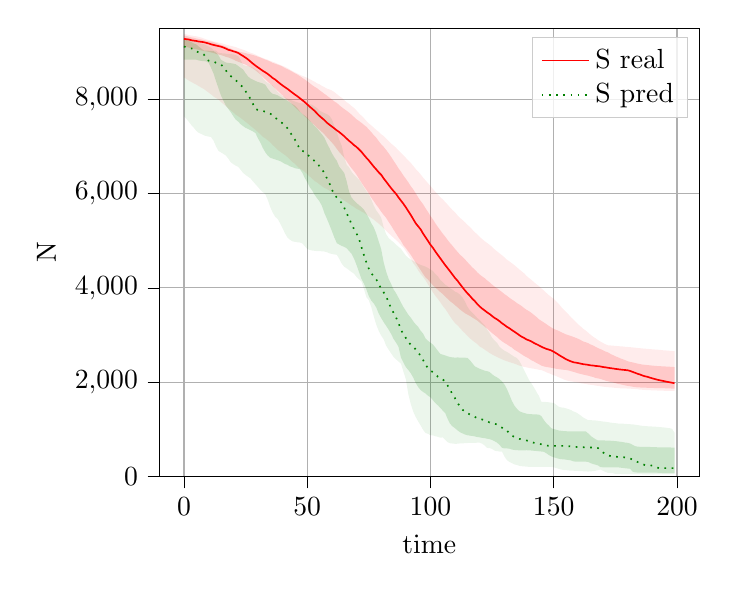 % This file was created by tikzplotlib v0.9.8.
\begin{tikzpicture}

\begin{axis}[
legend cell align={left},
legend style={fill opacity=0.8, draw opacity=1, text opacity=1, draw=white!80!black},
tick align=outside,
tick pos=left,
x grid style={white!69.02!black},
xlabel={time},
xmajorgrids,
xmin=-9.95, xmax=208.95,
xtick style={color=black},
y grid style={white!69.02!black},
ylabel={N},
ymajorgrids,
ymin=0, ymax=9502,
ytick style={color=black}
]
\path [fill=red, fill opacity=0.15]
(axis cs:0,9347.25)
--(axis cs:0,9115.75)
--(axis cs:1,9107.25)
--(axis cs:2,9090.5)
--(axis cs:3,9077.75)
--(axis cs:4,9065.5)
--(axis cs:5,9054)
--(axis cs:6,9044.5)
--(axis cs:7,9032.25)
--(axis cs:8,9020.25)
--(axis cs:9,9011.5)
--(axis cs:10,9002)
--(axis cs:11,8988.25)
--(axis cs:12,8978)
--(axis cs:13,8958.25)
--(axis cs:14,8945)
--(axis cs:15,8932.25)
--(axis cs:16,8916.25)
--(axis cs:17,8895.5)
--(axis cs:18,8881.75)
--(axis cs:19,8861.5)
--(axis cs:20,8839.75)
--(axis cs:21,8811.75)
--(axis cs:22,8790.75)
--(axis cs:23,8772)
--(axis cs:24,8749.5)
--(axis cs:25,8730.5)
--(axis cs:26,8703)
--(axis cs:27,8677.25)
--(axis cs:28,8646.5)
--(axis cs:29,8609.5)
--(axis cs:30,8565)
--(axis cs:31,8525.25)
--(axis cs:32,8469)
--(axis cs:33,8419.75)
--(axis cs:34,8368.75)
--(axis cs:35,8324.5)
--(axis cs:36,8275.75)
--(axis cs:37,8227)
--(axis cs:38,8178.25)
--(axis cs:39,8128.75)
--(axis cs:40,8080)
--(axis cs:41,8025.75)
--(axis cs:42,7976.75)
--(axis cs:43,7933.5)
--(axis cs:44,7886)
--(axis cs:45,7830)
--(axis cs:46,7782.25)
--(axis cs:47,7734.25)
--(axis cs:48,7688)
--(axis cs:49,7633.25)
--(axis cs:50,7587.25)
--(axis cs:51,7539)
--(axis cs:52,7493.25)
--(axis cs:53,7444.5)
--(axis cs:54,7390.25)
--(axis cs:55,7347.75)
--(axis cs:56,7302)
--(axis cs:57,7250.75)
--(axis cs:58,7191)
--(axis cs:59,7135)
--(axis cs:60,7079.5)
--(axis cs:61,7017.5)
--(axis cs:62,6943.75)
--(axis cs:63,6876.25)
--(axis cs:64,6818.5)
--(axis cs:65,6754.75)
--(axis cs:66,6682)
--(axis cs:67,6601)
--(axis cs:68,6532.25)
--(axis cs:69,6470)
--(axis cs:70,6396)
--(axis cs:71,6311.75)
--(axis cs:72,6231)
--(axis cs:73,6151.25)
--(axis cs:74,6075)
--(axis cs:75,5997.5)
--(axis cs:76,5909)
--(axis cs:77,5837)
--(axis cs:78,5760.25)
--(axis cs:79,5691)
--(axis cs:80,5613.75)
--(axis cs:81,5545.75)
--(axis cs:82,5483.25)
--(axis cs:83,5397.5)
--(axis cs:84,5321)
--(axis cs:85,5234.25)
--(axis cs:86,5153.5)
--(axis cs:87,5070.5)
--(axis cs:88,4996.25)
--(axis cs:89,4905.25)
--(axis cs:90,4841)
--(axis cs:91,4771)
--(axis cs:92,4699.75)
--(axis cs:93,4614.5)
--(axis cs:94,4536.75)
--(axis cs:95,4452.5)
--(axis cs:96,4374)
--(axis cs:97,4294.75)
--(axis cs:98,4220.5)
--(axis cs:99,4173.5)
--(axis cs:100,4109.25)
--(axis cs:101,4053)
--(axis cs:102,4005)
--(axis cs:103,3957.25)
--(axis cs:104,3909.75)
--(axis cs:105,3867)
--(axis cs:106,3810.25)
--(axis cs:107,3764.5)
--(axis cs:108,3714.25)
--(axis cs:109,3675.25)
--(axis cs:110,3629)
--(axis cs:111,3585.75)
--(axis cs:112,3537.75)
--(axis cs:113,3500.25)
--(axis cs:114,3459)
--(axis cs:115,3432)
--(axis cs:116,3403.5)
--(axis cs:117,3370)
--(axis cs:118,3337.5)
--(axis cs:119,3303.75)
--(axis cs:120,3259.75)
--(axis cs:121,3218)
--(axis cs:122,3176.5)
--(axis cs:123,3134)
--(axis cs:124,3085.25)
--(axis cs:125,3041.5)
--(axis cs:126,2998.75)
--(axis cs:127,2958.5)
--(axis cs:128,2908.25)
--(axis cs:129,2867)
--(axis cs:130,2831.5)
--(axis cs:131,2801.25)
--(axis cs:132,2764.5)
--(axis cs:133,2734)
--(axis cs:134,2689)
--(axis cs:135,2658.5)
--(axis cs:136,2625.25)
--(axis cs:137,2589.75)
--(axis cs:138,2555.75)
--(axis cs:139,2528.75)
--(axis cs:140,2498.25)
--(axis cs:141,2461.25)
--(axis cs:142,2438.75)
--(axis cs:143,2407.25)
--(axis cs:144,2381.75)
--(axis cs:145,2350.5)
--(axis cs:146,2333.75)
--(axis cs:147,2321.75)
--(axis cs:148,2314.5)
--(axis cs:149,2304.75)
--(axis cs:150,2295.5)
--(axis cs:151,2283.25)
--(axis cs:152,2276.25)
--(axis cs:153,2269)
--(axis cs:154,2263)
--(axis cs:155,2258.5)
--(axis cs:156,2248.25)
--(axis cs:157,2232.75)
--(axis cs:158,2219.5)
--(axis cs:159,2203.25)
--(axis cs:160,2185.75)
--(axis cs:161,2173.25)
--(axis cs:162,2160)
--(axis cs:163,2148.75)
--(axis cs:164,2137.75)
--(axis cs:165,2120.75)
--(axis cs:166,2109.75)
--(axis cs:167,2087.5)
--(axis cs:168,2079.75)
--(axis cs:169,2068)
--(axis cs:170,2049.25)
--(axis cs:171,2032.25)
--(axis cs:172,2018.5)
--(axis cs:173,2005.5)
--(axis cs:174,1994)
--(axis cs:175,1980)
--(axis cs:176,1963.5)
--(axis cs:177,1954.5)
--(axis cs:178,1943.25)
--(axis cs:179,1931.5)
--(axis cs:180,1920.75)
--(axis cs:181,1913.5)
--(axis cs:182,1904.25)
--(axis cs:183,1895)
--(axis cs:184,1890)
--(axis cs:185,1887.25)
--(axis cs:186,1886)
--(axis cs:187,1883.75)
--(axis cs:188,1880.75)
--(axis cs:189,1880)
--(axis cs:190,1877)
--(axis cs:191,1876.25)
--(axis cs:192,1875.75)
--(axis cs:193,1873.5)
--(axis cs:194,1871.75)
--(axis cs:195,1871.75)
--(axis cs:196,1869.25)
--(axis cs:197,1868)
--(axis cs:198,1864.5)
--(axis cs:199,1861.5)
--(axis cs:199,2320.5)
--(axis cs:199,2320.5)
--(axis cs:198,2324.25)
--(axis cs:197,2327.25)
--(axis cs:196,2330.25)
--(axis cs:195,2333.25)
--(axis cs:194,2336.25)
--(axis cs:193,2339.25)
--(axis cs:192,2342)
--(axis cs:191,2346.75)
--(axis cs:190,2351)
--(axis cs:189,2357.25)
--(axis cs:188,2362.25)
--(axis cs:187,2368.25)
--(axis cs:186,2373.5)
--(axis cs:185,2383.75)
--(axis cs:184,2393.5)
--(axis cs:183,2406.75)
--(axis cs:182,2419.25)
--(axis cs:181,2428.75)
--(axis cs:180,2444)
--(axis cs:179,2467)
--(axis cs:178,2485.75)
--(axis cs:177,2505)
--(axis cs:176,2529.25)
--(axis cs:175,2548.25)
--(axis cs:174,2574.75)
--(axis cs:173,2598.75)
--(axis cs:172,2631.5)
--(axis cs:171,2648.25)
--(axis cs:170,2675)
--(axis cs:169,2699.25)
--(axis cs:168,2721.25)
--(axis cs:167,2747)
--(axis cs:166,2778)
--(axis cs:165,2798)
--(axis cs:164,2825.25)
--(axis cs:163,2846)
--(axis cs:162,2862.25)
--(axis cs:161,2890.25)
--(axis cs:160,2917.5)
--(axis cs:159,2939)
--(axis cs:158,2958.75)
--(axis cs:157,2978.75)
--(axis cs:156,2994.5)
--(axis cs:155,3012)
--(axis cs:154,3036.5)
--(axis cs:153,3060.75)
--(axis cs:152,3088.25)
--(axis cs:151,3107.75)
--(axis cs:150,3129.5)
--(axis cs:149,3160.25)
--(axis cs:148,3192.5)
--(axis cs:147,3230.5)
--(axis cs:146,3266)
--(axis cs:145,3298.75)
--(axis cs:144,3334)
--(axis cs:143,3381.75)
--(axis cs:142,3423.5)
--(axis cs:141,3466.75)
--(axis cs:140,3503.5)
--(axis cs:139,3533)
--(axis cs:138,3570)
--(axis cs:137,3613.5)
--(axis cs:136,3646.5)
--(axis cs:135,3679)
--(axis cs:134,3719)
--(axis cs:133,3754.25)
--(axis cs:132,3789.5)
--(axis cs:131,3831.25)
--(axis cs:130,3867.75)
--(axis cs:129,3910.25)
--(axis cs:128,3951)
--(axis cs:127,3991.5)
--(axis cs:126,4026)
--(axis cs:125,4068)
--(axis cs:124,4114.75)
--(axis cs:123,4156.25)
--(axis cs:122,4203.25)
--(axis cs:121,4240.25)
--(axis cs:120,4280.25)
--(axis cs:119,4327.25)
--(axis cs:118,4383.75)
--(axis cs:117,4431)
--(axis cs:116,4487)
--(axis cs:115,4543.5)
--(axis cs:114,4602)
--(axis cs:113,4655.25)
--(axis cs:112,4701.25)
--(axis cs:111,4761)
--(axis cs:110,4820.5)
--(axis cs:109,4886.25)
--(axis cs:108,4945)
--(axis cs:107,5010)
--(axis cs:106,5083.5)
--(axis cs:105,5145.5)
--(axis cs:104,5218)
--(axis cs:103,5290)
--(axis cs:102,5365.25)
--(axis cs:101,5450.5)
--(axis cs:100,5522)
--(axis cs:99,5608)
--(axis cs:98,5685.75)
--(axis cs:97,5772)
--(axis cs:96,5840.25)
--(axis cs:95,5919.5)
--(axis cs:94,6003)
--(axis cs:93,6086.5)
--(axis cs:92,6155)
--(axis cs:91,6236.5)
--(axis cs:90,6311.25)
--(axis cs:89,6381)
--(axis cs:88,6464)
--(axis cs:87,6533.75)
--(axis cs:86,6619.75)
--(axis cs:85,6696.75)
--(axis cs:84,6777.5)
--(axis cs:83,6852.75)
--(axis cs:82,6923.25)
--(axis cs:81,6987.5)
--(axis cs:80,7041.75)
--(axis cs:79,7109)
--(axis cs:78,7182.25)
--(axis cs:77,7235.75)
--(axis cs:76,7298)
--(axis cs:75,7356)
--(axis cs:74,7413)
--(axis cs:73,7453)
--(axis cs:72,7497)
--(axis cs:71,7535.25)
--(axis cs:70,7571.75)
--(axis cs:69,7619.25)
--(axis cs:68,7669.5)
--(axis cs:67,7712.75)
--(axis cs:66,7752.75)
--(axis cs:65,7789)
--(axis cs:64,7829)
--(axis cs:63,7870.75)
--(axis cs:62,7920)
--(axis cs:61,7950)
--(axis cs:60,7994.5)
--(axis cs:59,8032.75)
--(axis cs:58,8073.25)
--(axis cs:57,8110.75)
--(axis cs:56,8148.75)
--(axis cs:55,8188.5)
--(axis cs:54,8230.5)
--(axis cs:53,8260.25)
--(axis cs:52,8295)
--(axis cs:51,8339.25)
--(axis cs:50,8377.5)
--(axis cs:49,8416.75)
--(axis cs:48,8451.5)
--(axis cs:47,8487.75)
--(axis cs:46,8520)
--(axis cs:45,8546.5)
--(axis cs:44,8578.5)
--(axis cs:43,8608.5)
--(axis cs:42,8634)
--(axis cs:41,8657.25)
--(axis cs:40,8690)
--(axis cs:39,8712.75)
--(axis cs:38,8730.75)
--(axis cs:37,8751)
--(axis cs:36,8767.75)
--(axis cs:35,8794.5)
--(axis cs:34,8819.5)
--(axis cs:33,8836.25)
--(axis cs:32,8858.5)
--(axis cs:31,8880.75)
--(axis cs:30,8898.5)
--(axis cs:29,8919.5)
--(axis cs:28,8934.25)
--(axis cs:27,8948)
--(axis cs:26,8960.75)
--(axis cs:25,8972.5)
--(axis cs:24,8987)
--(axis cs:23,8999.25)
--(axis cs:22,9011.5)
--(axis cs:21,9026)
--(axis cs:20,9046.75)
--(axis cs:19,9070)
--(axis cs:18,9089.75)
--(axis cs:17,9113)
--(axis cs:16,9133.75)
--(axis cs:15,9149)
--(axis cs:14,9168.25)
--(axis cs:13,9189.5)
--(axis cs:12,9206)
--(axis cs:11,9219)
--(axis cs:10,9230)
--(axis cs:9,9238.5)
--(axis cs:8,9250.75)
--(axis cs:7,9263.5)
--(axis cs:6,9274.75)
--(axis cs:5,9285)
--(axis cs:4,9299)
--(axis cs:3,9308.75)
--(axis cs:2,9320.5)
--(axis cs:1,9339)
--(axis cs:0,9347.25)
--cycle;

\path [fill=red, fill opacity=0.075]
(axis cs:0,9381.2)
--(axis cs:0,8458.8)
--(axis cs:1,8426.6)
--(axis cs:2,8390.5)
--(axis cs:3,8362.6)
--(axis cs:4,8332.4)
--(axis cs:5,8306.7)
--(axis cs:6,8274.5)
--(axis cs:7,8243.7)
--(axis cs:8,8215.6)
--(axis cs:9,8176.9)
--(axis cs:10,8138.6)
--(axis cs:11,8099.9)
--(axis cs:12,8053.5)
--(axis cs:13,8020.3)
--(axis cs:14,7991.2)
--(axis cs:15,7936.2)
--(axis cs:16,7894.4)
--(axis cs:17,7851.2)
--(axis cs:18,7805.6)
--(axis cs:19,7758.9)
--(axis cs:20,7719.4)
--(axis cs:21,7671.3)
--(axis cs:22,7635.9)
--(axis cs:23,7600.2)
--(axis cs:24,7560.8)
--(axis cs:25,7516.7)
--(axis cs:26,7478.7)
--(axis cs:27,7430.7)
--(axis cs:28,7391.8)
--(axis cs:29,7346.8)
--(axis cs:30,7301.3)
--(axis cs:31,7256.5)
--(axis cs:32,7201.6)
--(axis cs:33,7166.9)
--(axis cs:34,7127)
--(axis cs:35,7083.6)
--(axis cs:36,7025.7)
--(axis cs:37,6978.7)
--(axis cs:38,6926)
--(axis cs:39,6887.7)
--(axis cs:40,6850)
--(axis cs:41,6812.9)
--(axis cs:42,6771.6)
--(axis cs:43,6717)
--(axis cs:44,6668.2)
--(axis cs:45,6628.5)
--(axis cs:46,6574.8)
--(axis cs:47,6528.8)
--(axis cs:48,6495.6)
--(axis cs:49,6459.1)
--(axis cs:50,6407.8)
--(axis cs:51,6359.6)
--(axis cs:52,6313.2)
--(axis cs:53,6262.3)
--(axis cs:54,6232.7)
--(axis cs:55,6192.5)
--(axis cs:56,6151.8)
--(axis cs:57,6117.4)
--(axis cs:58,6094.3)
--(axis cs:59,6059.1)
--(axis cs:60,6017.3)
--(axis cs:61,5978.3)
--(axis cs:62,5951.9)
--(axis cs:63,5918.3)
--(axis cs:64,5886.5)
--(axis cs:65,5848)
--(axis cs:66,5816.9)
--(axis cs:67,5780)
--(axis cs:68,5742.8)
--(axis cs:69,5713.9)
--(axis cs:70,5673.3)
--(axis cs:71,5652)
--(axis cs:72,5617.7)
--(axis cs:73,5589.3)
--(axis cs:74,5554.3)
--(axis cs:75,5514.8)
--(axis cs:76,5482.4)
--(axis cs:77,5445.1)
--(axis cs:78,5401.9)
--(axis cs:79,5360.1)
--(axis cs:80,5312.1)
--(axis cs:81,5262.8)
--(axis cs:82,5212.2)
--(axis cs:83,5157.8)
--(axis cs:84,5110.3)
--(axis cs:85,5062.6)
--(axis cs:86,5016.7)
--(axis cs:87,4968)
--(axis cs:88,4909.2)
--(axis cs:89,4857)
--(axis cs:90,4777.7)
--(axis cs:91,4699.2)
--(axis cs:92,4618.2)
--(axis cs:93,4524.1)
--(axis cs:94,4456.2)
--(axis cs:95,4369)
--(axis cs:96,4294.5)
--(axis cs:97,4229.5)
--(axis cs:98,4157.6)
--(axis cs:99,4072.6)
--(axis cs:100,3982.1)
--(axis cs:101,3902.8)
--(axis cs:102,3828)
--(axis cs:103,3763.6)
--(axis cs:104,3691.2)
--(axis cs:105,3614)
--(axis cs:106,3552.6)
--(axis cs:107,3473)
--(axis cs:108,3390.4)
--(axis cs:109,3314.6)
--(axis cs:110,3249)
--(axis cs:111,3201.4)
--(axis cs:112,3145.2)
--(axis cs:113,3087.1)
--(axis cs:114,3037.5)
--(axis cs:115,2982.1)
--(axis cs:116,2931.2)
--(axis cs:117,2883.9)
--(axis cs:118,2846.6)
--(axis cs:119,2806.7)
--(axis cs:120,2753.8)
--(axis cs:121,2724.9)
--(axis cs:122,2689.4)
--(axis cs:123,2653)
--(axis cs:124,2617.5)
--(axis cs:125,2587.7)
--(axis cs:126,2560)
--(axis cs:127,2534.5)
--(axis cs:128,2508.7)
--(axis cs:129,2485.1)
--(axis cs:130,2462.6)
--(axis cs:131,2443.6)
--(axis cs:132,2425)
--(axis cs:133,2408.9)
--(axis cs:134,2394.1)
--(axis cs:135,2372.9)
--(axis cs:136,2351.7)
--(axis cs:137,2338.5)
--(axis cs:138,2324.5)
--(axis cs:139,2314.1)
--(axis cs:140,2301.6)
--(axis cs:141,2292)
--(axis cs:142,2285)
--(axis cs:143,2274.9)
--(axis cs:144,2263.3)
--(axis cs:145,2255.4)
--(axis cs:146,2235.5)
--(axis cs:147,2210)
--(axis cs:148,2189.3)
--(axis cs:149,2169.6)
--(axis cs:150,2148.9)
--(axis cs:151,2129.1)
--(axis cs:152,2105.3)
--(axis cs:153,2083.3)
--(axis cs:154,2059.4)
--(axis cs:155,2040.9)
--(axis cs:156,2025.5)
--(axis cs:157,2016.4)
--(axis cs:158,2008.8)
--(axis cs:159,1996.2)
--(axis cs:160,1991.6)
--(axis cs:161,1978.2)
--(axis cs:162,1969.8)
--(axis cs:163,1962.8)
--(axis cs:164,1951.3)
--(axis cs:165,1944.2)
--(axis cs:166,1938.7)
--(axis cs:167,1928.7)
--(axis cs:168,1920.4)
--(axis cs:169,1912.6)
--(axis cs:170,1905.1)
--(axis cs:171,1899.5)
--(axis cs:172,1892.9)
--(axis cs:173,1890.9)
--(axis cs:174,1883.9)
--(axis cs:175,1879.9)
--(axis cs:176,1876)
--(axis cs:177,1871)
--(axis cs:178,1868.4)
--(axis cs:179,1867.2)
--(axis cs:180,1865.4)
--(axis cs:181,1862.4)
--(axis cs:182,1857.6)
--(axis cs:183,1856)
--(axis cs:184,1851.3)
--(axis cs:185,1842.9)
--(axis cs:186,1838.8)
--(axis cs:187,1834.9)
--(axis cs:188,1831.7)
--(axis cs:189,1830.1)
--(axis cs:190,1827)
--(axis cs:191,1825.1)
--(axis cs:192,1823.4)
--(axis cs:193,1823.1)
--(axis cs:194,1820.1)
--(axis cs:195,1817.1)
--(axis cs:196,1816.5)
--(axis cs:197,1815.6)
--(axis cs:198,1814.4)
--(axis cs:199,1813)
--(axis cs:199,2656.1)
--(axis cs:199,2656.1)
--(axis cs:198,2661.3)
--(axis cs:197,2665.4)
--(axis cs:196,2669.8)
--(axis cs:195,2674.2)
--(axis cs:194,2677.7)
--(axis cs:193,2684.3)
--(axis cs:192,2689.2)
--(axis cs:191,2692.4)
--(axis cs:190,2696)
--(axis cs:189,2701.4)
--(axis cs:188,2706.1)
--(axis cs:187,2710.1)
--(axis cs:186,2714.5)
--(axis cs:185,2719.8)
--(axis cs:184,2725.2)
--(axis cs:183,2731)
--(axis cs:182,2736.6)
--(axis cs:181,2741.7)
--(axis cs:180,2745.7)
--(axis cs:179,2749.9)
--(axis cs:178,2756.1)
--(axis cs:177,2759.8)
--(axis cs:176,2764.5)
--(axis cs:175,2769.7)
--(axis cs:174,2773.8)
--(axis cs:173,2778)
--(axis cs:172,2781.9)
--(axis cs:171,2802.4)
--(axis cs:170,2828.9)
--(axis cs:169,2859.1)
--(axis cs:168,2890.7)
--(axis cs:167,2928.8)
--(axis cs:166,2962.7)
--(axis cs:165,3003)
--(axis cs:164,3048.2)
--(axis cs:163,3092.2)
--(axis cs:162,3130.2)
--(axis cs:161,3177.9)
--(axis cs:160,3221.4)
--(axis cs:159,3276)
--(axis cs:158,3325)
--(axis cs:157,3375.6)
--(axis cs:156,3435.2)
--(axis cs:155,3487.1)
--(axis cs:154,3538.3)
--(axis cs:153,3596)
--(axis cs:152,3662)
--(axis cs:151,3713.3)
--(axis cs:150,3768.1)
--(axis cs:149,3803.4)
--(axis cs:148,3846.1)
--(axis cs:147,3892.5)
--(axis cs:146,3942.4)
--(axis cs:145,3986.4)
--(axis cs:144,4038.6)
--(axis cs:143,4074.3)
--(axis cs:142,4118.8)
--(axis cs:141,4166.4)
--(axis cs:140,4206.3)
--(axis cs:139,4250.5)
--(axis cs:138,4306.3)
--(axis cs:137,4348.6)
--(axis cs:136,4390.9)
--(axis cs:135,4437.4)
--(axis cs:134,4481.3)
--(axis cs:133,4520.7)
--(axis cs:132,4559.8)
--(axis cs:131,4596.3)
--(axis cs:130,4646.8)
--(axis cs:129,4689.7)
--(axis cs:128,4731)
--(axis cs:127,4772.9)
--(axis cs:126,4814.9)
--(axis cs:125,4867.4)
--(axis cs:124,4909.3)
--(axis cs:123,4949.6)
--(axis cs:122,4987)
--(axis cs:121,5031.3)
--(axis cs:120,5077.5)
--(axis cs:119,5133.3)
--(axis cs:118,5177.7)
--(axis cs:117,5232.4)
--(axis cs:116,5289.1)
--(axis cs:115,5333.2)
--(axis cs:114,5389.8)
--(axis cs:113,5437.1)
--(axis cs:112,5480.5)
--(axis cs:111,5532.9)
--(axis cs:110,5597.7)
--(axis cs:109,5645)
--(axis cs:108,5699.9)
--(axis cs:107,5759.8)
--(axis cs:106,5816.9)
--(axis cs:105,5872.8)
--(axis cs:104,5918.5)
--(axis cs:103,5976.9)
--(axis cs:102,6034.5)
--(axis cs:101,6093.2)
--(axis cs:100,6159.4)
--(axis cs:99,6216.4)
--(axis cs:98,6276.2)
--(axis cs:97,6336.3)
--(axis cs:96,6403)
--(axis cs:95,6466.8)
--(axis cs:94,6519.2)
--(axis cs:93,6583.9)
--(axis cs:92,6647.6)
--(axis cs:91,6697.4)
--(axis cs:90,6755.7)
--(axis cs:89,6810)
--(axis cs:88,6860.8)
--(axis cs:87,6911.6)
--(axis cs:86,6969.9)
--(axis cs:85,7015.6)
--(axis cs:84,7059.9)
--(axis cs:83,7114)
--(axis cs:82,7164.2)
--(axis cs:81,7216.9)
--(axis cs:80,7255)
--(axis cs:79,7306.4)
--(axis cs:78,7347)
--(axis cs:77,7394.8)
--(axis cs:76,7441.5)
--(axis cs:75,7484.6)
--(axis cs:74,7537.5)
--(axis cs:73,7596.7)
--(axis cs:72,7647.9)
--(axis cs:71,7698.6)
--(axis cs:70,7757.6)
--(axis cs:69,7811.8)
--(axis cs:68,7851.7)
--(axis cs:67,7897.3)
--(axis cs:66,7933.1)
--(axis cs:65,7977.8)
--(axis cs:64,8028.2)
--(axis cs:63,8063.2)
--(axis cs:62,8105.9)
--(axis cs:61,8148.2)
--(axis cs:60,8181.7)
--(axis cs:59,8205.7)
--(axis cs:58,8221.4)
--(axis cs:57,8251.2)
--(axis cs:56,8278.5)
--(axis cs:55,8313.9)
--(axis cs:54,8334.2)
--(axis cs:53,8368.3)
--(axis cs:52,8394.8)
--(axis cs:51,8422.8)
--(axis cs:50,8450.2)
--(axis cs:49,8471.5)
--(axis cs:48,8491.4)
--(axis cs:47,8516.5)
--(axis cs:46,8542.2)
--(axis cs:45,8569.6)
--(axis cs:44,8593.5)
--(axis cs:43,8624.4)
--(axis cs:42,8656.5)
--(axis cs:41,8684.2)
--(axis cs:40,8703.1)
--(axis cs:39,8726.9)
--(axis cs:38,8747.2)
--(axis cs:37,8773)
--(axis cs:36,8789.6)
--(axis cs:35,8810.4)
--(axis cs:34,8834.9)
--(axis cs:33,8850.8)
--(axis cs:32,8872.1)
--(axis cs:31,8892.6)
--(axis cs:30,8919.3)
--(axis cs:29,8943.3)
--(axis cs:28,8965.9)
--(axis cs:27,8982.7)
--(axis cs:26,9001.7)
--(axis cs:25,9026.2)
--(axis cs:24,9046.6)
--(axis cs:23,9062.4)
--(axis cs:22,9080.9)
--(axis cs:21,9102.4)
--(axis cs:20,9115.6)
--(axis cs:19,9128.1)
--(axis cs:18,9142.2)
--(axis cs:17,9155.6)
--(axis cs:16,9172.3)
--(axis cs:15,9188.5)
--(axis cs:14,9197.5)
--(axis cs:13,9212.8)
--(axis cs:12,9221.5)
--(axis cs:11,9239.6)
--(axis cs:10,9252.7)
--(axis cs:9,9266.5)
--(axis cs:8,9286.3)
--(axis cs:7,9304)
--(axis cs:6,9320.1)
--(axis cs:5,9331.1)
--(axis cs:4,9338.1)
--(axis cs:3,9347.7)
--(axis cs:2,9356.6)
--(axis cs:1,9371.3)
--(axis cs:0,9381.2)
--cycle;

\path [fill=green!50!black, fill opacity=0.15]
(axis cs:0,9275.75)
--(axis cs:0,8839)
--(axis cs:1,8835.75)
--(axis cs:2,8835.75)
--(axis cs:3,8835)
--(axis cs:4,8835.75)
--(axis cs:5,8833.75)
--(axis cs:6,8818.75)
--(axis cs:7,8809.25)
--(axis cs:8,8803.75)
--(axis cs:9,8799.5)
--(axis cs:10,8767)
--(axis cs:11,8660.75)
--(axis cs:12,8540.5)
--(axis cs:13,8380.75)
--(axis cs:14,8227.5)
--(axis cs:15,8076)
--(axis cs:16,7968.25)
--(axis cs:17,7861.5)
--(axis cs:18,7792.5)
--(axis cs:19,7721.75)
--(axis cs:20,7638.25)
--(axis cs:21,7565.5)
--(axis cs:22,7522)
--(axis cs:23,7467)
--(axis cs:24,7426.5)
--(axis cs:25,7390.75)
--(axis cs:26,7367.25)
--(axis cs:27,7341)
--(axis cs:28,7314.25)
--(axis cs:29,7280.75)
--(axis cs:30,7169.25)
--(axis cs:31,7079.25)
--(axis cs:32,6962)
--(axis cs:33,6872.5)
--(axis cs:34,6803)
--(axis cs:35,6757)
--(axis cs:36,6738.5)
--(axis cs:37,6720.5)
--(axis cs:38,6703.25)
--(axis cs:39,6685.25)
--(axis cs:40,6656.75)
--(axis cs:41,6625)
--(axis cs:42,6607.25)
--(axis cs:43,6574.25)
--(axis cs:44,6558)
--(axis cs:45,6535.5)
--(axis cs:46,6525)
--(axis cs:47,6516.25)
--(axis cs:48,6440.5)
--(axis cs:49,6328.75)
--(axis cs:50,6239.25)
--(axis cs:51,6134.75)
--(axis cs:52,6064.25)
--(axis cs:53,5971.5)
--(axis cs:54,5897.75)
--(axis cs:55,5830.25)
--(axis cs:56,5731)
--(axis cs:57,5579.75)
--(axis cs:58,5463)
--(axis cs:59,5334.25)
--(axis cs:60,5203.5)
--(axis cs:61,5066)
--(axis cs:62,4946)
--(axis cs:63,4916.75)
--(axis cs:64,4888.25)
--(axis cs:65,4868.5)
--(axis cs:66,4838.5)
--(axis cs:67,4779.25)
--(axis cs:68,4721.25)
--(axis cs:69,4618)
--(axis cs:70,4484)
--(axis cs:71,4334.75)
--(axis cs:72,4188.75)
--(axis cs:73,4089.75)
--(axis cs:74,3966)
--(axis cs:75,3822.5)
--(axis cs:76,3727.75)
--(axis cs:77,3668)
--(axis cs:78,3582.75)
--(axis cs:79,3455)
--(axis cs:80,3359.5)
--(axis cs:81,3273)
--(axis cs:82,3195.25)
--(axis cs:83,3114.25)
--(axis cs:84,3025)
--(axis cs:85,2919.75)
--(axis cs:86,2840)
--(axis cs:87,2754.5)
--(axis cs:88,2526.5)
--(axis cs:89,2418.25)
--(axis cs:90,2319.5)
--(axis cs:91,2258.25)
--(axis cs:92,2190.5)
--(axis cs:93,2096.75)
--(axis cs:94,1983)
--(axis cs:95,1896.75)
--(axis cs:96,1834)
--(axis cs:97,1792.5)
--(axis cs:98,1761.25)
--(axis cs:99,1712.5)
--(axis cs:100,1681)
--(axis cs:101,1615.75)
--(axis cs:102,1555)
--(axis cs:103,1508.75)
--(axis cs:104,1454.5)
--(axis cs:105,1397)
--(axis cs:106,1343.25)
--(axis cs:107,1215)
--(axis cs:108,1115)
--(axis cs:109,1060.75)
--(axis cs:110,1021.25)
--(axis cs:111,977.5)
--(axis cs:112,938.75)
--(axis cs:113,914.5)
--(axis cs:114,890.75)
--(axis cs:115,875)
--(axis cs:116,866.75)
--(axis cs:117,859.75)
--(axis cs:118,849.5)
--(axis cs:119,838)
--(axis cs:120,829.25)
--(axis cs:121,819.5)
--(axis cs:122,812.75)
--(axis cs:123,802)
--(axis cs:124,792)
--(axis cs:125,773.75)
--(axis cs:126,748.25)
--(axis cs:127,718)
--(axis cs:128,671.25)
--(axis cs:129,609)
--(axis cs:130,595.75)
--(axis cs:131,595.25)
--(axis cs:132,591.25)
--(axis cs:133,573)
--(axis cs:134,562.75)
--(axis cs:135,559)
--(axis cs:136,555.5)
--(axis cs:137,555)
--(axis cs:138,555.25)
--(axis cs:139,557.75)
--(axis cs:140,555)
--(axis cs:141,551.25)
--(axis cs:142,545.75)
--(axis cs:143,540.75)
--(axis cs:144,535.25)
--(axis cs:145,529.75)
--(axis cs:146,524)
--(axis cs:147,493.5)
--(axis cs:148,456.25)
--(axis cs:149,428.5)
--(axis cs:150,406.75)
--(axis cs:151,393)
--(axis cs:152,377.75)
--(axis cs:153,367.75)
--(axis cs:154,364.25)
--(axis cs:155,358)
--(axis cs:156,349.5)
--(axis cs:157,340.75)
--(axis cs:158,321.75)
--(axis cs:159,315.5)
--(axis cs:160,318)
--(axis cs:161,318.25)
--(axis cs:162,316.25)
--(axis cs:163,315.5)
--(axis cs:164,308)
--(axis cs:165,282)
--(axis cs:166,264.25)
--(axis cs:167,251.75)
--(axis cs:168,234.25)
--(axis cs:169,198.5)
--(axis cs:170,196.25)
--(axis cs:171,196.25)
--(axis cs:172,196)
--(axis cs:173,196)
--(axis cs:174,195.75)
--(axis cs:175,195.75)
--(axis cs:176,194.5)
--(axis cs:177,188.5)
--(axis cs:178,182.5)
--(axis cs:179,175)
--(axis cs:180,169.75)
--(axis cs:181,164.5)
--(axis cs:182,102.25)
--(axis cs:183,88.75)
--(axis cs:184,84.25)
--(axis cs:185,80.5)
--(axis cs:186,80.5)
--(axis cs:187,80.5)
--(axis cs:188,80.5)
--(axis cs:189,80.5)
--(axis cs:190,80.5)
--(axis cs:191,80.5)
--(axis cs:192,80.5)
--(axis cs:193,78)
--(axis cs:194,74.75)
--(axis cs:195,72.75)
--(axis cs:196,72.5)
--(axis cs:197,73)
--(axis cs:198,73.25)
--(axis cs:199,72.5)
--(axis cs:199,615)
--(axis cs:199,615)
--(axis cs:198,614.25)
--(axis cs:197,616.75)
--(axis cs:196,616.75)
--(axis cs:195,616.75)
--(axis cs:194,618.5)
--(axis cs:193,619.25)
--(axis cs:192,620.25)
--(axis cs:191,622.75)
--(axis cs:190,625)
--(axis cs:189,626.25)
--(axis cs:188,627)
--(axis cs:187,627.5)
--(axis cs:186,627.75)
--(axis cs:185,630.5)
--(axis cs:184,634)
--(axis cs:183,644)
--(axis cs:182,671.75)
--(axis cs:181,700.25)
--(axis cs:180,713.5)
--(axis cs:179,720.25)
--(axis cs:178,730.25)
--(axis cs:177,737.5)
--(axis cs:176,744.5)
--(axis cs:175,750.75)
--(axis cs:174,754.75)
--(axis cs:173,758.75)
--(axis cs:172,762)
--(axis cs:171,763.25)
--(axis cs:170,765.25)
--(axis cs:169,765.25)
--(axis cs:168,765.25)
--(axis cs:167,789.5)
--(axis cs:166,823.25)
--(axis cs:165,860)
--(axis cs:164,912.75)
--(axis cs:163,957.25)
--(axis cs:162,957.5)
--(axis cs:161,958)
--(axis cs:160,959)
--(axis cs:159,959.25)
--(axis cs:158,959.25)
--(axis cs:157,959.25)
--(axis cs:156,959.25)
--(axis cs:155,960)
--(axis cs:154,963.25)
--(axis cs:153,969.5)
--(axis cs:152,976)
--(axis cs:151,993)
--(axis cs:150,1005)
--(axis cs:149,1023.5)
--(axis cs:148,1081.5)
--(axis cs:147,1129)
--(axis cs:146,1196.5)
--(axis cs:145,1279.75)
--(axis cs:144,1312.75)
--(axis cs:143,1315.75)
--(axis cs:142,1316.75)
--(axis cs:141,1321.25)
--(axis cs:140,1324)
--(axis cs:139,1331.5)
--(axis cs:138,1347)
--(axis cs:137,1363)
--(axis cs:136,1387)
--(axis cs:135,1440.75)
--(axis cs:134,1506.25)
--(axis cs:133,1606)
--(axis cs:132,1733.25)
--(axis cs:131,1854.75)
--(axis cs:130,1951.25)
--(axis cs:129,2016.25)
--(axis cs:128,2065.75)
--(axis cs:127,2101.5)
--(axis cs:126,2129.25)
--(axis cs:125,2166.5)
--(axis cs:124,2215.75)
--(axis cs:123,2233)
--(axis cs:122,2243)
--(axis cs:121,2264.25)
--(axis cs:120,2282)
--(axis cs:119,2310)
--(axis cs:118,2335)
--(axis cs:117,2399)
--(axis cs:116,2466.5)
--(axis cs:115,2513.5)
--(axis cs:114,2518.75)
--(axis cs:113,2518.5)
--(axis cs:112,2521.5)
--(axis cs:111,2523.75)
--(axis cs:110,2521)
--(axis cs:109,2525)
--(axis cs:108,2532.5)
--(axis cs:107,2547.25)
--(axis cs:106,2566.25)
--(axis cs:105,2582.5)
--(axis cs:104,2598.75)
--(axis cs:103,2663.5)
--(axis cs:102,2732.75)
--(axis cs:101,2797.75)
--(axis cs:100,2836)
--(axis cs:99,2876.5)
--(axis cs:98,2927.5)
--(axis cs:97,3029.25)
--(axis cs:96,3091)
--(axis cs:95,3173)
--(axis cs:94,3226.75)
--(axis cs:93,3289.5)
--(axis cs:92,3368.25)
--(axis cs:91,3429.75)
--(axis cs:90,3513.25)
--(axis cs:89,3593.5)
--(axis cs:88,3690.75)
--(axis cs:87,3792.25)
--(axis cs:86,3889.25)
--(axis cs:85,3969)
--(axis cs:84,4085.5)
--(axis cs:83,4194)
--(axis cs:82,4346.5)
--(axis cs:81,4542.75)
--(axis cs:80,4820.5)
--(axis cs:79,4981.75)
--(axis cs:78,5148.75)
--(axis cs:77,5281.5)
--(axis cs:76,5369)
--(axis cs:75,5479.75)
--(axis cs:74,5574.75)
--(axis cs:73,5656.5)
--(axis cs:72,5712.5)
--(axis cs:71,5752.75)
--(axis cs:70,5799.5)
--(axis cs:69,5849.25)
--(axis cs:68,5912.25)
--(axis cs:67,6035.5)
--(axis cs:66,6257.5)
--(axis cs:65,6437.5)
--(axis cs:64,6501.5)
--(axis cs:63,6568.75)
--(axis cs:62,6692.25)
--(axis cs:61,6766.5)
--(axis cs:60,6852.5)
--(axis cs:59,6962.75)
--(axis cs:58,7062.75)
--(axis cs:57,7180)
--(axis cs:56,7251.25)
--(axis cs:55,7311.75)
--(axis cs:54,7379.5)
--(axis cs:53,7430)
--(axis cs:52,7485.5)
--(axis cs:51,7543.5)
--(axis cs:50,7604.75)
--(axis cs:49,7650.5)
--(axis cs:48,7683.75)
--(axis cs:47,7737.5)
--(axis cs:46,7805.75)
--(axis cs:45,7858.75)
--(axis cs:44,7891)
--(axis cs:43,7926)
--(axis cs:42,7964.25)
--(axis cs:41,7992.25)
--(axis cs:40,8019.75)
--(axis cs:39,8049.25)
--(axis cs:38,8079.25)
--(axis cs:37,8099.25)
--(axis cs:36,8110)
--(axis cs:35,8155.5)
--(axis cs:34,8221.5)
--(axis cs:33,8306)
--(axis cs:32,8329.75)
--(axis cs:31,8348)
--(axis cs:30,8363)
--(axis cs:29,8384.5)
--(axis cs:28,8410.5)
--(axis cs:27,8436.25)
--(axis cs:26,8479.75)
--(axis cs:25,8548.5)
--(axis cs:24,8628.25)
--(axis cs:23,8663.25)
--(axis cs:22,8703.25)
--(axis cs:21,8738.75)
--(axis cs:20,8751.5)
--(axis cs:19,8760.75)
--(axis cs:18,8766.5)
--(axis cs:17,8776.75)
--(axis cs:16,8803)
--(axis cs:15,8837)
--(axis cs:14,8928)
--(axis cs:13,8986.25)
--(axis cs:12,9017)
--(axis cs:11,9019.75)
--(axis cs:10,9024.75)
--(axis cs:9,9027)
--(axis cs:8,9030)
--(axis cs:7,9072.25)
--(axis cs:6,9114.5)
--(axis cs:5,9158.75)
--(axis cs:4,9178.25)
--(axis cs:3,9207)
--(axis cs:2,9232.5)
--(axis cs:1,9251.5)
--(axis cs:0,9275.75)
--cycle;

\path [fill=green!50!black, fill opacity=0.075]
(axis cs:0,9303.3)
--(axis cs:0,7636.3)
--(axis cs:1,7580.5)
--(axis cs:2,7517.2)
--(axis cs:3,7448.6)
--(axis cs:4,7391.1)
--(axis cs:5,7327.5)
--(axis cs:6,7283.1)
--(axis cs:7,7261.5)
--(axis cs:8,7234.1)
--(axis cs:9,7216.3)
--(axis cs:10,7206.3)
--(axis cs:11,7195)
--(axis cs:12,7118.8)
--(axis cs:13,6996.2)
--(axis cs:14,6902.9)
--(axis cs:15,6869.4)
--(axis cs:16,6839.3)
--(axis cs:17,6803.5)
--(axis cs:18,6737.9)
--(axis cs:19,6659.2)
--(axis cs:20,6622.1)
--(axis cs:21,6587.5)
--(axis cs:22,6564.1)
--(axis cs:23,6502.5)
--(axis cs:24,6434.7)
--(axis cs:25,6391.2)
--(axis cs:26,6355.3)
--(axis cs:27,6319.5)
--(axis cs:28,6255.1)
--(axis cs:29,6195.9)
--(axis cs:30,6136.5)
--(axis cs:31,6078.8)
--(axis cs:32,6027.6)
--(axis cs:33,5983.8)
--(axis cs:34,5864)
--(axis cs:35,5710.7)
--(axis cs:36,5595.8)
--(axis cs:37,5505)
--(axis cs:38,5460.7)
--(axis cs:39,5367.4)
--(axis cs:40,5263)
--(axis cs:41,5153)
--(axis cs:42,5064.1)
--(axis cs:43,5018.8)
--(axis cs:44,4985.8)
--(axis cs:45,4974.2)
--(axis cs:46,4965.8)
--(axis cs:47,4960.2)
--(axis cs:48,4943.6)
--(axis cs:49,4881.1)
--(axis cs:50,4823)
--(axis cs:51,4801.8)
--(axis cs:52,4790.5)
--(axis cs:53,4783.9)
--(axis cs:54,4778.5)
--(axis cs:55,4778.1)
--(axis cs:56,4774)
--(axis cs:57,4768.8)
--(axis cs:58,4753.5)
--(axis cs:59,4731)
--(axis cs:60,4717.9)
--(axis cs:61,4706.5)
--(axis cs:62,4699.6)
--(axis cs:63,4611.6)
--(axis cs:64,4511.3)
--(axis cs:65,4446.9)
--(axis cs:66,4413.6)
--(axis cs:67,4373.9)
--(axis cs:68,4334.1)
--(axis cs:69,4298.1)
--(axis cs:70,4231.7)
--(axis cs:71,4181.5)
--(axis cs:72,4134.1)
--(axis cs:73,3977.4)
--(axis cs:74,3801.8)
--(axis cs:75,3736.4)
--(axis cs:76,3589.1)
--(axis cs:77,3392.9)
--(axis cs:78,3220.3)
--(axis cs:79,3085.6)
--(axis cs:80,2986.2)
--(axis cs:81,2908.4)
--(axis cs:82,2774.8)
--(axis cs:83,2690.1)
--(axis cs:84,2612.3)
--(axis cs:85,2537.1)
--(axis cs:86,2485.6)
--(axis cs:87,2439)
--(axis cs:88,2394.3)
--(axis cs:89,2228.2)
--(axis cs:90,2065.3)
--(axis cs:91,1750.3)
--(axis cs:92,1537.5)
--(axis cs:93,1377.5)
--(axis cs:94,1261.5)
--(axis cs:95,1169.1)
--(axis cs:96,1083.4)
--(axis cs:97,990.1)
--(axis cs:98,922.9)
--(axis cs:99,904.9)
--(axis cs:100,876.8)
--(axis cs:101,872)
--(axis cs:102,854.2)
--(axis cs:103,841.8)
--(axis cs:104,824.8)
--(axis cs:105,829.3)
--(axis cs:106,775.9)
--(axis cs:107,725.8)
--(axis cs:108,706.1)
--(axis cs:109,699.7)
--(axis cs:110,693.5)
--(axis cs:111,695.6)
--(axis cs:112,702.2)
--(axis cs:113,705)
--(axis cs:114,705.9)
--(axis cs:115,710.8)
--(axis cs:116,714.8)
--(axis cs:117,713.5)
--(axis cs:118,715)
--(axis cs:119,716.7)
--(axis cs:120,716.4)
--(axis cs:121,695.7)
--(axis cs:122,657.1)
--(axis cs:123,605.8)
--(axis cs:124,602.6)
--(axis cs:125,585.6)
--(axis cs:126,548.4)
--(axis cs:127,538.2)
--(axis cs:128,530.5)
--(axis cs:129,527.4)
--(axis cs:130,425.1)
--(axis cs:131,348.5)
--(axis cs:132,311.4)
--(axis cs:133,284.4)
--(axis cs:134,258.3)
--(axis cs:135,244.7)
--(axis cs:136,227.4)
--(axis cs:137,218.7)
--(axis cs:138,215)
--(axis cs:139,209.6)
--(axis cs:140,204.9)
--(axis cs:141,203.9)
--(axis cs:142,204.9)
--(axis cs:143,205.7)
--(axis cs:144,206)
--(axis cs:145,206.5)
--(axis cs:146,206.1)
--(axis cs:147,206.2)
--(axis cs:148,204.5)
--(axis cs:149,202.6)
--(axis cs:150,194.5)
--(axis cs:151,180.8)
--(axis cs:152,162.5)
--(axis cs:153,149.8)
--(axis cs:154,138.1)
--(axis cs:155,135.4)
--(axis cs:156,128.9)
--(axis cs:157,125.2)
--(axis cs:158,123.2)
--(axis cs:159,120.4)
--(axis cs:160,117.7)
--(axis cs:161,115)
--(axis cs:162,111.5)
--(axis cs:163,107.9)
--(axis cs:164,106.1)
--(axis cs:165,109.7)
--(axis cs:166,114.3)
--(axis cs:167,124.2)
--(axis cs:168,135.9)
--(axis cs:169,148.5)
--(axis cs:170,119.7)
--(axis cs:171,97.2)
--(axis cs:172,78.3)
--(axis cs:173,74.7)
--(axis cs:174,70.2)
--(axis cs:175,55.8)
--(axis cs:176,53.9)
--(axis cs:177,53.8)
--(axis cs:178,53.6)
--(axis cs:179,53.5)
--(axis cs:180,53.5)
--(axis cs:181,53.5)
--(axis cs:182,53.5)
--(axis cs:183,53.4)
--(axis cs:184,53.4)
--(axis cs:185,51.6)
--(axis cs:186,48)
--(axis cs:187,47.8)
--(axis cs:188,47.7)
--(axis cs:189,47.7)
--(axis cs:190,47.7)
--(axis cs:191,48.6)
--(axis cs:192,48.6)
--(axis cs:193,48.6)
--(axis cs:194,48.6)
--(axis cs:195,49.5)
--(axis cs:196,49.6)
--(axis cs:197,49.6)
--(axis cs:198,49.6)
--(axis cs:199,49.5)
--(axis cs:199,929.6)
--(axis cs:199,929.6)
--(axis cs:198,1011.5)
--(axis cs:197,1024.6)
--(axis cs:196,1031.6)
--(axis cs:195,1038.9)
--(axis cs:194,1043.7)
--(axis cs:193,1048)
--(axis cs:192,1053.1)
--(axis cs:191,1058)
--(axis cs:190,1059.9)
--(axis cs:189,1062.6)
--(axis cs:188,1065.6)
--(axis cs:187,1070.2)
--(axis cs:186,1073.8)
--(axis cs:185,1081.8)
--(axis cs:184,1091.1)
--(axis cs:183,1098.2)
--(axis cs:182,1106.5)
--(axis cs:181,1108.3)
--(axis cs:180,1112.1)
--(axis cs:179,1116.1)
--(axis cs:178,1120.3)
--(axis cs:177,1121.6)
--(axis cs:176,1124.2)
--(axis cs:175,1131.5)
--(axis cs:174,1136.5)
--(axis cs:173,1143.1)
--(axis cs:172,1153)
--(axis cs:171,1161)
--(axis cs:170,1166.2)
--(axis cs:169,1173.8)
--(axis cs:168,1180.7)
--(axis cs:167,1187.4)
--(axis cs:166,1191.9)
--(axis cs:165,1193.9)
--(axis cs:164,1195.3)
--(axis cs:163,1221.1)
--(axis cs:162,1250.9)
--(axis cs:161,1290.6)
--(axis cs:160,1328)
--(axis cs:159,1359.8)
--(axis cs:158,1379.6)
--(axis cs:157,1409)
--(axis cs:156,1429.6)
--(axis cs:155,1444.7)
--(axis cs:154,1459.2)
--(axis cs:153,1463.9)
--(axis cs:152,1480)
--(axis cs:151,1521.8)
--(axis cs:150,1559.1)
--(axis cs:149,1565.9)
--(axis cs:148,1573.7)
--(axis cs:147,1578.8)
--(axis cs:146,1582.2)
--(axis cs:145,1582.8)
--(axis cs:144,1706.8)
--(axis cs:143,1793.5)
--(axis cs:142,1887.3)
--(axis cs:141,1970)
--(axis cs:140,2042.3)
--(axis cs:139,2150.7)
--(axis cs:138,2252.3)
--(axis cs:137,2360.2)
--(axis cs:136,2452.9)
--(axis cs:135,2512.7)
--(axis cs:134,2540)
--(axis cs:133,2573.2)
--(axis cs:132,2609.9)
--(axis cs:131,2640.7)
--(axis cs:130,2667.2)
--(axis cs:129,2705.4)
--(axis cs:128,2750.5)
--(axis cs:127,2834.7)
--(axis cs:126,2883.4)
--(axis cs:125,2942.6)
--(axis cs:124,3039.5)
--(axis cs:123,3114.8)
--(axis cs:122,3207)
--(axis cs:121,3257)
--(axis cs:120,3315.9)
--(axis cs:119,3356.8)
--(axis cs:118,3417.3)
--(axis cs:117,3469.6)
--(axis cs:116,3521.1)
--(axis cs:115,3597.8)
--(axis cs:114,3706.3)
--(axis cs:113,3795.2)
--(axis cs:112,3853.4)
--(axis cs:111,3895.1)
--(axis cs:110,3917)
--(axis cs:109,3959.7)
--(axis cs:108,3988.3)
--(axis cs:107,4032.2)
--(axis cs:106,4064.8)
--(axis cs:105,4120.1)
--(axis cs:104,4166.1)
--(axis cs:103,4243.1)
--(axis cs:102,4291.3)
--(axis cs:101,4355)
--(axis cs:100,4386.3)
--(axis cs:99,4419.6)
--(axis cs:98,4449.1)
--(axis cs:97,4467.5)
--(axis cs:96,4485.9)
--(axis cs:95,4509.3)
--(axis cs:94,4543)
--(axis cs:93,4570.7)
--(axis cs:92,4599.3)
--(axis cs:91,4636.2)
--(axis cs:90,4680.2)
--(axis cs:89,4753.5)
--(axis cs:88,4829.8)
--(axis cs:87,4870.6)
--(axis cs:86,4916)
--(axis cs:85,4967.5)
--(axis cs:84,5008)
--(axis cs:83,5058.4)
--(axis cs:82,5138.1)
--(axis cs:81,5286.5)
--(axis cs:80,5488.9)
--(axis cs:79,5569.8)
--(axis cs:78,5642.1)
--(axis cs:77,5742.2)
--(axis cs:76,5869.4)
--(axis cs:75,5985.8)
--(axis cs:74,6047.9)
--(axis cs:73,6128.5)
--(axis cs:72,6215.9)
--(axis cs:71,6294.4)
--(axis cs:70,6344)
--(axis cs:69,6396.2)
--(axis cs:68,6458.6)
--(axis cs:67,6552.3)
--(axis cs:66,6609.6)
--(axis cs:65,6769.5)
--(axis cs:64,7010.1)
--(axis cs:63,7135.5)
--(axis cs:62,7297.1)
--(axis cs:61,7432.4)
--(axis cs:60,7570.3)
--(axis cs:59,7647.9)
--(axis cs:58,7680.6)
--(axis cs:57,7702.3)
--(axis cs:56,7726.7)
--(axis cs:55,7753.7)
--(axis cs:54,7810)
--(axis cs:53,7844)
--(axis cs:52,7881.4)
--(axis cs:51,7889)
--(axis cs:50,7894.3)
--(axis cs:49,7900.9)
--(axis cs:48,7907.6)
--(axis cs:47,7913.5)
--(axis cs:46,7930.8)
--(axis cs:45,7948.3)
--(axis cs:44,7967.3)
--(axis cs:43,7991.4)
--(axis cs:42,8009.8)
--(axis cs:41,8034.4)
--(axis cs:40,8066)
--(axis cs:39,8107.3)
--(axis cs:38,8147.4)
--(axis cs:37,8219.4)
--(axis cs:36,8290.3)
--(axis cs:35,8316.6)
--(axis cs:34,8342.8)
--(axis cs:33,8381.1)
--(axis cs:32,8442.4)
--(axis cs:31,8531.2)
--(axis cs:30,8601.2)
--(axis cs:29,8629.1)
--(axis cs:28,8664.3)
--(axis cs:27,8684)
--(axis cs:26,8699.8)
--(axis cs:25,8707.5)
--(axis cs:24,8724.3)
--(axis cs:23,8828.3)
--(axis cs:22,8910.3)
--(axis cs:21,8931.4)
--(axis cs:20,8947.2)
--(axis cs:19,8953.7)
--(axis cs:18,8959.2)
--(axis cs:17,8961.1)
--(axis cs:16,8970.5)
--(axis cs:15,8972.3)
--(axis cs:14,8980.5)
--(axis cs:13,9031.1)
--(axis cs:12,9034.2)
--(axis cs:11,9087.8)
--(axis cs:10,9113.3)
--(axis cs:9,9140.7)
--(axis cs:8,9163.2)
--(axis cs:7,9173.4)
--(axis cs:6,9188.9)
--(axis cs:5,9213.7)
--(axis cs:4,9238.6)
--(axis cs:3,9277.8)
--(axis cs:2,9288.5)
--(axis cs:1,9296.9)
--(axis cs:0,9303.3)
--cycle;

\addplot [semithick, red]
table {%
0 9275.5
1 9269.5
2 9262
3 9246.5
4 9239
5 9232
6 9220
7 9214
8 9206
9 9193
10 9178.5
11 9161
12 9148
13 9135
14 9123.5
15 9112
16 9093
17 9072
18 9044
19 9032
20 9013
21 8998.5
22 8977.5
23 8943.5
24 8912.5
25 8877.5
26 8840
27 8794.5
28 8750.5
29 8710
30 8671.5
31 8636
32 8598
33 8567
34 8531.5
35 8491
36 8446.5
37 8414
38 8369.5
39 8327.5
40 8287.5
41 8251.5
42 8216.5
43 8175
44 8135.5
45 8096.5
46 8060
47 8019
48 7978
49 7935
50 7888.5
51 7839
52 7795.5
53 7749.5
54 7694
55 7642
56 7596.5
57 7553
58 7499
59 7457.5
60 7418.5
61 7379
62 7337
63 7301
64 7257.5
65 7214
66 7162.5
67 7114.5
68 7071.5
69 7023.5
70 6985
71 6934.5
72 6882.5
73 6816.5
74 6755.5
75 6699
76 6632.5
77 6568.5
78 6509
79 6448
80 6396
81 6318.5
82 6251.5
83 6182.5
84 6114.5
85 6051
86 5994
87 5917
88 5850
89 5781.5
90 5706
91 5625
92 5544
93 5456.5
94 5368.5
95 5303.5
96 5239
97 5149
98 5070
99 4992.5
100 4911.5
101 4847.5
102 4767
103 4695
104 4623
105 4551
106 4479
107 4413.5
108 4345
109 4275.5
110 4205.5
111 4148
112 4076.5
113 4010
114 3943
115 3883.5
116 3829
117 3766.5
118 3717.5
119 3654
120 3602.5
121 3557.5
122 3519.5
123 3478
124 3444
125 3401.5
126 3361
127 3331
128 3293
129 3248.5
130 3212.5
131 3173.5
132 3143
133 3104.5
134 3071.5
135 3035
136 2997.5
137 2963.5
138 2936
139 2905
140 2885
141 2862
142 2829.5
143 2805
144 2779
145 2750.5
146 2727.5
147 2706
148 2690
149 2672.5
150 2644
151 2613.5
152 2579
153 2548
154 2517
155 2486
156 2461.5
157 2440.5
158 2421.5
159 2413.5
160 2404
161 2392
162 2380.5
163 2374.5
164 2367
165 2356.5
166 2352.5
167 2344
168 2340
169 2333
170 2321
171 2314.5
172 2305.5
173 2297
174 2290
175 2282
176 2275
177 2268
178 2262.5
179 2257.5
180 2251.5
181 2238
182 2217.5
183 2199
184 2178
185 2162
186 2141.5
187 2125
188 2114
189 2096.5
190 2081
191 2066.5
192 2052.5
193 2040.5
194 2030
195 2019
196 2007.5
197 1998.5
198 1987.5
199 1977
};
\addlegendentry{S real}
\addplot [semithick, green!50!black, dotted]
table {%
0 9116
1 9091.5
2 9078.5
3 9073.5
4 9063
5 9013
6 8989
7 8974
8 8948.5
9 8880.5
10 8813.5
11 8803.5
12 8797.5
13 8769
14 8751
15 8733
16 8680.5
17 8609
18 8535.5
19 8486.5
20 8442
21 8403.5
22 8345.5
23 8294.5
24 8248.5
25 8166
26 8086
27 8002.5
28 7895
29 7788
30 7771
31 7761
32 7747.5
33 7731
34 7715
35 7690.5
36 7655.5
37 7601.5
38 7573
39 7533
40 7483.5
41 7431.5
42 7381.5
43 7293.5
44 7224.5
45 7142
46 7046.5
47 6929.5
48 6906
49 6873
50 6834
51 6779
52 6730.5
53 6688.5
54 6647.5
55 6572.5
56 6514.5
57 6422.5
58 6322
59 6214
60 6080
61 5981.5
62 5913
63 5848
64 5798.5
65 5700
66 5577.5
67 5471.5
68 5345
69 5244
70 5152.5
71 5039.5
72 4863
73 4695.5
74 4537
75 4403.5
76 4306.5
77 4242.5
78 4177.5
79 4085
80 3976
81 3904.5
82 3812.5
83 3702
84 3564
85 3474
86 3374
87 3258
88 3110
89 3023.5
90 2936.5
91 2857
92 2793
93 2749
94 2697
95 2631
96 2557
97 2470
98 2363
99 2302.5
100 2249.5
101 2209
102 2171
103 2115
104 2079.5
105 2058.5
106 2003.5
107 1926
108 1831
109 1741
110 1654
111 1561
112 1479
113 1416
114 1372.5
115 1340.5
116 1317
117 1294
118 1263.5
119 1238
120 1227.5
121 1209
122 1193.5
123 1170
124 1145.5
125 1132.5
126 1122.5
127 1100.5
128 1064
129 1036
130 993.5
131 976.5
132 913
133 868.5
134 840
135 820
136 799
137 786.5
138 778
139 764
140 750
141 729.5
142 714.5
143 705
144 695
145 682.5
146 670
147 658
148 651.5
149 650.5
150 650
151 649.5
152 649
153 649.5
154 649.5
155 647
156 642.5
157 637.5
158 631.5
159 628.5
160 624.5
161 620
162 619.5
163 618
164 616
165 615.5
166 615.5
167 615.5
168 603
169 552
170 510
171 482
172 447.5
173 435
174 426
175 419.5
176 417
177 413.5
178 413
179 403.5
180 389.5
181 381.5
182 358
183 343.5
184 308.5
185 283.5
186 264
187 243.5
188 240
189 240
190 230
191 207.5
192 188.5
193 179
194 179
195 179
196 179
197 179
198 179
199 178
};
\addlegendentry{S pred}
\end{axis}

\end{tikzpicture}
